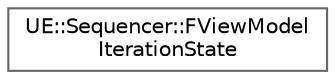 digraph "Graphical Class Hierarchy"
{
 // INTERACTIVE_SVG=YES
 // LATEX_PDF_SIZE
  bgcolor="transparent";
  edge [fontname=Helvetica,fontsize=10,labelfontname=Helvetica,labelfontsize=10];
  node [fontname=Helvetica,fontsize=10,shape=box,height=0.2,width=0.4];
  rankdir="LR";
  Node0 [id="Node000000",label="UE::Sequencer::FViewModel\lIterationState",height=0.2,width=0.4,color="grey40", fillcolor="white", style="filled",URL="$dd/d3a/structUE_1_1Sequencer_1_1FViewModelIterationState.html",tooltip="Iterator state that wraps a view model and handles incrementing/decrementing its ActiveIterationCount..."];
}
